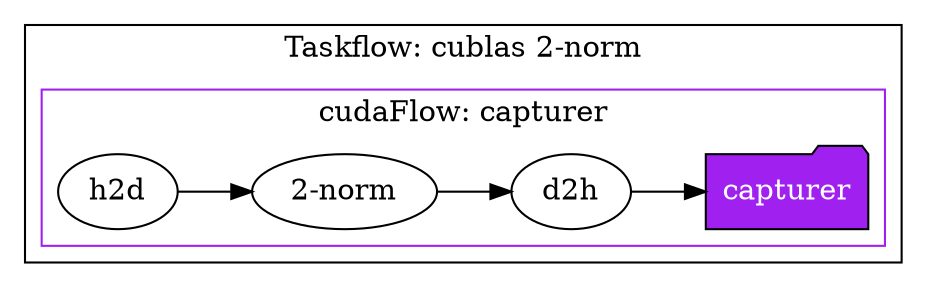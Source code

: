 digraph Taskflow {
rankdir="LR";
subgraph cluster_p0x7ffe27cbbb00 {
label="Taskflow: cublas 2-norm";
p0x190c880[label="capturer"  style="filled" color="black" fillcolor="purple" fontcolor="white" shape="folder"];
subgraph cluster_p0x190c880 {
label="cudaFlow: capturer";
color="purple"
p0x7f05aa4b43b0[label="h2d"];
p0x7f05aa4b43b0 -> p0x7f05aa4b4470;
p0x7f05aa4b4470[label="2-norm"];
p0x7f05aa4b4470 -> p0x7f05aa4b4540;
p0x7f05aa4b4540[label="d2h"];
p0x7f05aa4b4540 -> p0x190c880;
}
}
}

